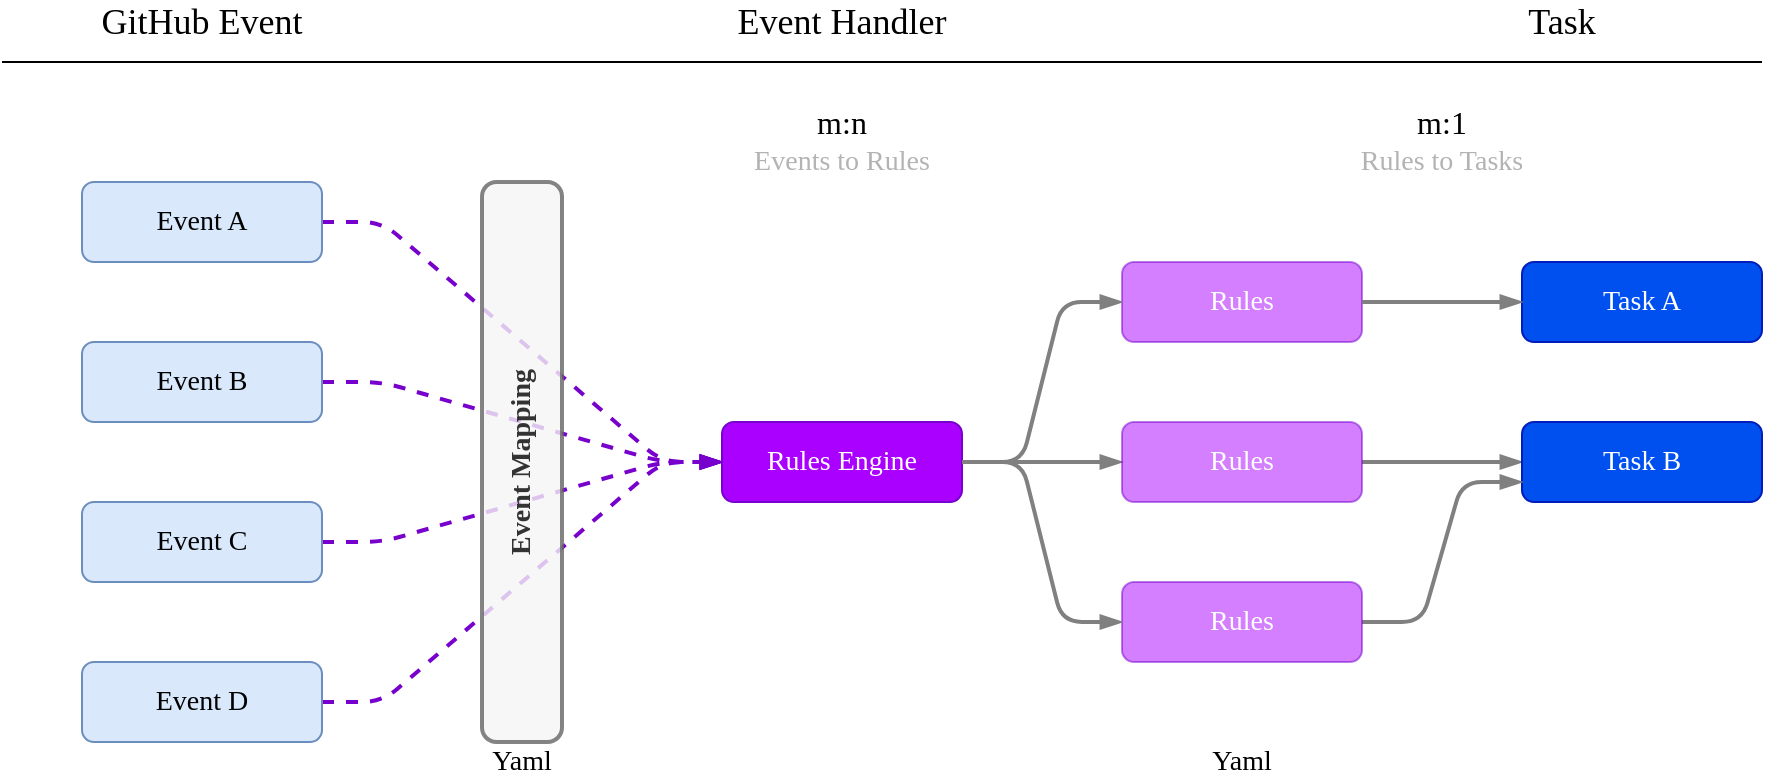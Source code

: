 <mxfile>
    <diagram id="tPkex4Xwo_ldkRDcLCxH" name="Page-1">
        <mxGraphModel dx="247" dy="549" grid="1" gridSize="10" guides="1" tooltips="1" connect="1" arrows="1" fold="1" page="1" pageScale="1" pageWidth="1169" pageHeight="827" math="0" shadow="0">
            <root>
                <mxCell id="0"/>
                <mxCell id="1" parent="0"/>
                <mxCell id="byKUF5kAsZpEWGFSxz35-34" style="rounded=1;orthogonalLoop=1;jettySize=auto;html=1;entryX=0;entryY=0.5;entryDx=0;entryDy=0;dashed=1;endArrow=blockThin;endFill=1;strokeWidth=2;fontFamily=varela round;fontSize=14;fontColor=#000000;exitX=1;exitY=0.5;exitDx=0;exitDy=0;fillColor=#aa00ff;strokeColor=#7700CC;edgeStyle=entityRelationEdgeStyle;" parent="1" source="byKUF5kAsZpEWGFSxz35-1" target="byKUF5kAsZpEWGFSxz35-6" edge="1">
                    <mxGeometry relative="1" as="geometry"/>
                </mxCell>
                <mxCell id="byKUF5kAsZpEWGFSxz35-1" value="Event A" style="rounded=1;whiteSpace=wrap;html=1;fillColor=#dae8fc;strokeColor=#6c8ebf;fontFamily=varela round;fontSize=14;" parent="1" vertex="1">
                    <mxGeometry x="80" y="100" width="120" height="40" as="geometry"/>
                </mxCell>
                <mxCell id="byKUF5kAsZpEWGFSxz35-33" style="rounded=1;orthogonalLoop=1;jettySize=auto;html=1;entryX=0;entryY=0.5;entryDx=0;entryDy=0;dashed=1;endArrow=blockThin;endFill=1;strokeWidth=2;fontFamily=varela round;fontSize=14;fontColor=#000000;exitX=1;exitY=0.5;exitDx=0;exitDy=0;fillColor=#aa00ff;strokeColor=#7700CC;edgeStyle=entityRelationEdgeStyle;" parent="1" source="byKUF5kAsZpEWGFSxz35-2" target="byKUF5kAsZpEWGFSxz35-6" edge="1">
                    <mxGeometry relative="1" as="geometry"/>
                </mxCell>
                <mxCell id="byKUF5kAsZpEWGFSxz35-2" value="Event B" style="rounded=1;whiteSpace=wrap;html=1;fillColor=#dae8fc;strokeColor=#6c8ebf;fontFamily=varela round;fontSize=14;" parent="1" vertex="1">
                    <mxGeometry x="80" y="180" width="120" height="40" as="geometry"/>
                </mxCell>
                <mxCell id="byKUF5kAsZpEWGFSxz35-32" style="rounded=1;orthogonalLoop=1;jettySize=auto;html=1;endArrow=blockThin;endFill=1;strokeWidth=2;fontFamily=varela round;fontSize=14;fontColor=#000000;dashed=1;exitX=1;exitY=0.5;exitDx=0;exitDy=0;entryX=0;entryY=0.5;entryDx=0;entryDy=0;fillColor=#aa00ff;strokeColor=#7700CC;edgeStyle=entityRelationEdgeStyle;" parent="1" source="byKUF5kAsZpEWGFSxz35-3" target="byKUF5kAsZpEWGFSxz35-6" edge="1">
                    <mxGeometry relative="1" as="geometry"/>
                </mxCell>
                <mxCell id="byKUF5kAsZpEWGFSxz35-3" value="Event C" style="rounded=1;whiteSpace=wrap;html=1;fillColor=#dae8fc;strokeColor=#6c8ebf;fontFamily=varela round;fontSize=14;" parent="1" vertex="1">
                    <mxGeometry x="80" y="260" width="120" height="40" as="geometry"/>
                </mxCell>
                <mxCell id="byKUF5kAsZpEWGFSxz35-13" style="rounded=1;orthogonalLoop=1;jettySize=auto;html=1;entryX=0;entryY=0.5;entryDx=0;entryDy=0;endArrow=blockThin;endFill=1;dashed=1;strokeWidth=2;fontFamily=varela round;fontSize=14;fillColor=#aa00ff;strokeColor=#7700CC;edgeStyle=entityRelationEdgeStyle;" parent="1" source="byKUF5kAsZpEWGFSxz35-4" target="byKUF5kAsZpEWGFSxz35-6" edge="1">
                    <mxGeometry relative="1" as="geometry"/>
                </mxCell>
                <mxCell id="byKUF5kAsZpEWGFSxz35-4" value="Event D" style="rounded=1;whiteSpace=wrap;html=1;fillColor=#dae8fc;strokeColor=#6c8ebf;fontFamily=varela round;fontSize=14;" parent="1" vertex="1">
                    <mxGeometry x="80" y="340" width="120" height="40" as="geometry"/>
                </mxCell>
                <mxCell id="byKUF5kAsZpEWGFSxz35-5" value="Event Mapping" style="rounded=1;whiteSpace=wrap;html=1;rotation=-90;arcSize=18;fillColor=#f5f5f5;strokeColor=#666666;fontColor=#333333;opacity=80;fontSize=14;fontStyle=1;fontFamily=varela round;strokeWidth=2;" parent="1" vertex="1">
                    <mxGeometry x="160" y="220" width="280" height="40" as="geometry"/>
                </mxCell>
                <mxCell id="byKUF5kAsZpEWGFSxz35-22" style="rounded=1;orthogonalLoop=1;jettySize=auto;html=1;entryX=0;entryY=0.5;entryDx=0;entryDy=0;endArrow=blockThin;endFill=1;edgeStyle=entityRelationEdgeStyle;strokeWidth=2;fontFamily=varela round;fontSize=14;strokeColor=#808080;exitX=1;exitY=0.5;exitDx=0;exitDy=0;" parent="1" source="byKUF5kAsZpEWGFSxz35-28" target="byKUF5kAsZpEWGFSxz35-16" edge="1">
                    <mxGeometry relative="1" as="geometry">
                        <mxPoint x="720" y="250" as="sourcePoint"/>
                    </mxGeometry>
                </mxCell>
                <mxCell id="byKUF5kAsZpEWGFSxz35-29" style="edgeStyle=entityRelationEdgeStyle;rounded=1;orthogonalLoop=1;jettySize=auto;html=1;exitX=1;exitY=0.5;exitDx=0;exitDy=0;endArrow=blockThin;endFill=1;strokeWidth=2;fontFamily=varela round;fontSize=14;entryX=0;entryY=0.5;entryDx=0;entryDy=0;strokeColor=#808080;" parent="1" source="byKUF5kAsZpEWGFSxz35-6" target="byKUF5kAsZpEWGFSxz35-28" edge="1">
                    <mxGeometry relative="1" as="geometry"/>
                </mxCell>
                <mxCell id="byKUF5kAsZpEWGFSxz35-6" value="Rules Engine" style="rounded=1;whiteSpace=wrap;html=1;fillColor=#aa00ff;strokeColor=#7700CC;fontColor=#ffffff;fontFamily=varela round;fontSize=14;" parent="1" vertex="1">
                    <mxGeometry x="400" y="220" width="120" height="40" as="geometry"/>
                </mxCell>
                <mxCell id="byKUF5kAsZpEWGFSxz35-14" value="Yaml" style="text;html=1;strokeColor=none;fillColor=none;align=center;verticalAlign=middle;whiteSpace=wrap;rounded=0;fontFamily=varela round;fontSize=14;" parent="1" vertex="1">
                    <mxGeometry x="280" y="380" width="40" height="20" as="geometry"/>
                </mxCell>
                <mxCell id="byKUF5kAsZpEWGFSxz35-15" value="Task A" style="rounded=1;whiteSpace=wrap;html=1;fillColor=#0050ef;strokeColor=#001DBC;fontFamily=varela round;fontSize=14;fontColor=#ffffff;" parent="1" vertex="1">
                    <mxGeometry x="800" y="140" width="120" height="40" as="geometry"/>
                </mxCell>
                <mxCell id="byKUF5kAsZpEWGFSxz35-16" value="Task B" style="rounded=1;whiteSpace=wrap;html=1;fillColor=#0050ef;strokeColor=#001DBC;fontFamily=varela round;fontSize=14;fontColor=#ffffff;" parent="1" vertex="1">
                    <mxGeometry x="800" y="220" width="120" height="40" as="geometry"/>
                </mxCell>
                <mxCell id="byKUF5kAsZpEWGFSxz35-24" value="GitHub Event" style="text;html=1;strokeColor=none;fillColor=none;align=center;verticalAlign=middle;whiteSpace=wrap;rounded=0;opacity=50;fontFamily=varela round;fontSize=18;" parent="1" vertex="1">
                    <mxGeometry x="80" y="10" width="120" height="20" as="geometry"/>
                </mxCell>
                <mxCell id="byKUF5kAsZpEWGFSxz35-26" value="Event Handler" style="text;html=1;strokeColor=none;fillColor=none;align=center;verticalAlign=middle;whiteSpace=wrap;rounded=0;opacity=50;fontFamily=varela round;fontSize=18;" parent="1" vertex="1">
                    <mxGeometry x="375" y="10" width="170" height="20" as="geometry"/>
                </mxCell>
                <mxCell id="byKUF5kAsZpEWGFSxz35-27" value="Task" style="text;html=1;strokeColor=none;fillColor=none;align=center;verticalAlign=middle;whiteSpace=wrap;rounded=0;opacity=50;fontFamily=varela round;fontSize=18;" parent="1" vertex="1">
                    <mxGeometry x="760" y="10" width="120" height="20" as="geometry"/>
                </mxCell>
                <mxCell id="byKUF5kAsZpEWGFSxz35-30" style="edgeStyle=entityRelationEdgeStyle;rounded=1;orthogonalLoop=1;jettySize=auto;html=1;endArrow=blockThin;endFill=1;strokeWidth=2;fontFamily=varela round;fontSize=14;fontColor=#000000;entryX=0;entryY=0.75;entryDx=0;entryDy=0;strokeColor=#808080;exitX=1;exitY=0.5;exitDx=0;exitDy=0;" parent="1" source="byKUF5kAsZpEWGFSxz35-37" target="byKUF5kAsZpEWGFSxz35-16" edge="1">
                    <mxGeometry relative="1" as="geometry">
                        <mxPoint x="800" y="320" as="targetPoint"/>
                    </mxGeometry>
                </mxCell>
                <mxCell id="byKUF5kAsZpEWGFSxz35-28" value="Rules" style="rounded=1;whiteSpace=wrap;html=1;fillColor=#aa00ff;strokeColor=#7700CC;fontColor=#FFFFFF;fontFamily=varela round;fontSize=14;opacity=50;" parent="1" vertex="1">
                    <mxGeometry x="600" y="220" width="120" height="40" as="geometry"/>
                </mxCell>
                <mxCell id="byKUF5kAsZpEWGFSxz35-36" value="Rules" style="rounded=1;whiteSpace=wrap;html=1;fillColor=#aa00ff;strokeColor=#7700CC;fontColor=#FFFFFF;fontFamily=varela round;fontSize=14;opacity=50;" parent="1" vertex="1">
                    <mxGeometry x="600" y="140" width="120" height="40" as="geometry"/>
                </mxCell>
                <mxCell id="5" style="edgeStyle=entityRelationEdgeStyle;html=1;strokeColor=#808080;endArrow=blockThin;endFill=1;strokeWidth=2;exitX=1;exitY=0.5;exitDx=0;exitDy=0;entryX=0;entryY=0.5;entryDx=0;entryDy=0;" edge="1" parent="1" source="byKUF5kAsZpEWGFSxz35-36" target="byKUF5kAsZpEWGFSxz35-15">
                    <mxGeometry relative="1" as="geometry">
                        <mxPoint x="800" y="160" as="targetPoint"/>
                    </mxGeometry>
                </mxCell>
                <mxCell id="byKUF5kAsZpEWGFSxz35-37" value="Rules" style="rounded=1;whiteSpace=wrap;html=1;fillColor=#aa00ff;strokeColor=#7700CC;fontColor=#FFFFFF;fontFamily=varela round;fontSize=14;opacity=50;" parent="1" vertex="1">
                    <mxGeometry x="600" y="300" width="120" height="40" as="geometry"/>
                </mxCell>
                <mxCell id="2" value="m:1" style="text;html=1;strokeColor=none;fillColor=none;align=center;verticalAlign=middle;whiteSpace=wrap;rounded=0;opacity=50;fontFamily=varela round;fontSize=16;" parent="1" vertex="1">
                    <mxGeometry x="700" y="60" width="120" height="20" as="geometry"/>
                </mxCell>
                <mxCell id="4" value="" style="endArrow=none;html=1;rounded=1;fontSize=18;" parent="1" edge="1">
                    <mxGeometry width="50" height="50" relative="1" as="geometry">
                        <mxPoint x="40" y="40" as="sourcePoint"/>
                        <mxPoint x="920" y="40" as="targetPoint"/>
                    </mxGeometry>
                </mxCell>
                <mxCell id="6" value="m:n" style="text;html=1;strokeColor=none;fillColor=none;align=center;verticalAlign=middle;whiteSpace=wrap;rounded=0;opacity=50;fontFamily=varela round;fontSize=16;" vertex="1" parent="1">
                    <mxGeometry x="400" y="60" width="120" height="20" as="geometry"/>
                </mxCell>
                <mxCell id="7" value="&lt;font color=&quot;#b3b3b3&quot;&gt;Events to Rules&lt;/font&gt;" style="text;html=1;strokeColor=none;fillColor=none;align=center;verticalAlign=middle;whiteSpace=wrap;rounded=0;opacity=50;fontFamily=varela round;fontSize=14;fontColor=#808080;" vertex="1" parent="1">
                    <mxGeometry x="400" y="80" width="120" height="20" as="geometry"/>
                </mxCell>
                <mxCell id="8" value="&lt;font color=&quot;#b3b3b3&quot;&gt;Rules to Tasks&lt;/font&gt;" style="text;html=1;strokeColor=none;fillColor=none;align=center;verticalAlign=middle;whiteSpace=wrap;rounded=0;opacity=50;fontFamily=varela round;fontSize=14;fontColor=#808080;" vertex="1" parent="1">
                    <mxGeometry x="700" y="80" width="120" height="20" as="geometry"/>
                </mxCell>
                <mxCell id="9" style="edgeStyle=entityRelationEdgeStyle;rounded=1;orthogonalLoop=1;jettySize=auto;html=1;exitX=1;exitY=0.5;exitDx=0;exitDy=0;endArrow=blockThin;endFill=1;strokeWidth=2;fontFamily=varela round;fontSize=14;entryX=0;entryY=0.5;entryDx=0;entryDy=0;strokeColor=#808080;" edge="1" parent="1" source="byKUF5kAsZpEWGFSxz35-6" target="byKUF5kAsZpEWGFSxz35-37">
                    <mxGeometry relative="1" as="geometry">
                        <mxPoint x="530" y="250" as="sourcePoint"/>
                        <mxPoint x="610" y="250" as="targetPoint"/>
                    </mxGeometry>
                </mxCell>
                <mxCell id="10" style="edgeStyle=entityRelationEdgeStyle;rounded=1;orthogonalLoop=1;jettySize=auto;html=1;exitX=1;exitY=0.5;exitDx=0;exitDy=0;endArrow=blockThin;endFill=1;strokeWidth=2;fontFamily=varela round;fontSize=14;entryX=0;entryY=0.5;entryDx=0;entryDy=0;strokeColor=#808080;" edge="1" parent="1" source="byKUF5kAsZpEWGFSxz35-6" target="byKUF5kAsZpEWGFSxz35-36">
                    <mxGeometry relative="1" as="geometry">
                        <mxPoint x="530" y="250" as="sourcePoint"/>
                        <mxPoint x="610" y="330" as="targetPoint"/>
                    </mxGeometry>
                </mxCell>
                <mxCell id="11" value="Yaml" style="text;html=1;strokeColor=none;fillColor=none;align=center;verticalAlign=middle;whiteSpace=wrap;rounded=0;fontFamily=varela round;fontSize=14;" vertex="1" parent="1">
                    <mxGeometry x="640" y="380" width="40" height="20" as="geometry"/>
                </mxCell>
            </root>
        </mxGraphModel>
    </diagram>
</mxfile>